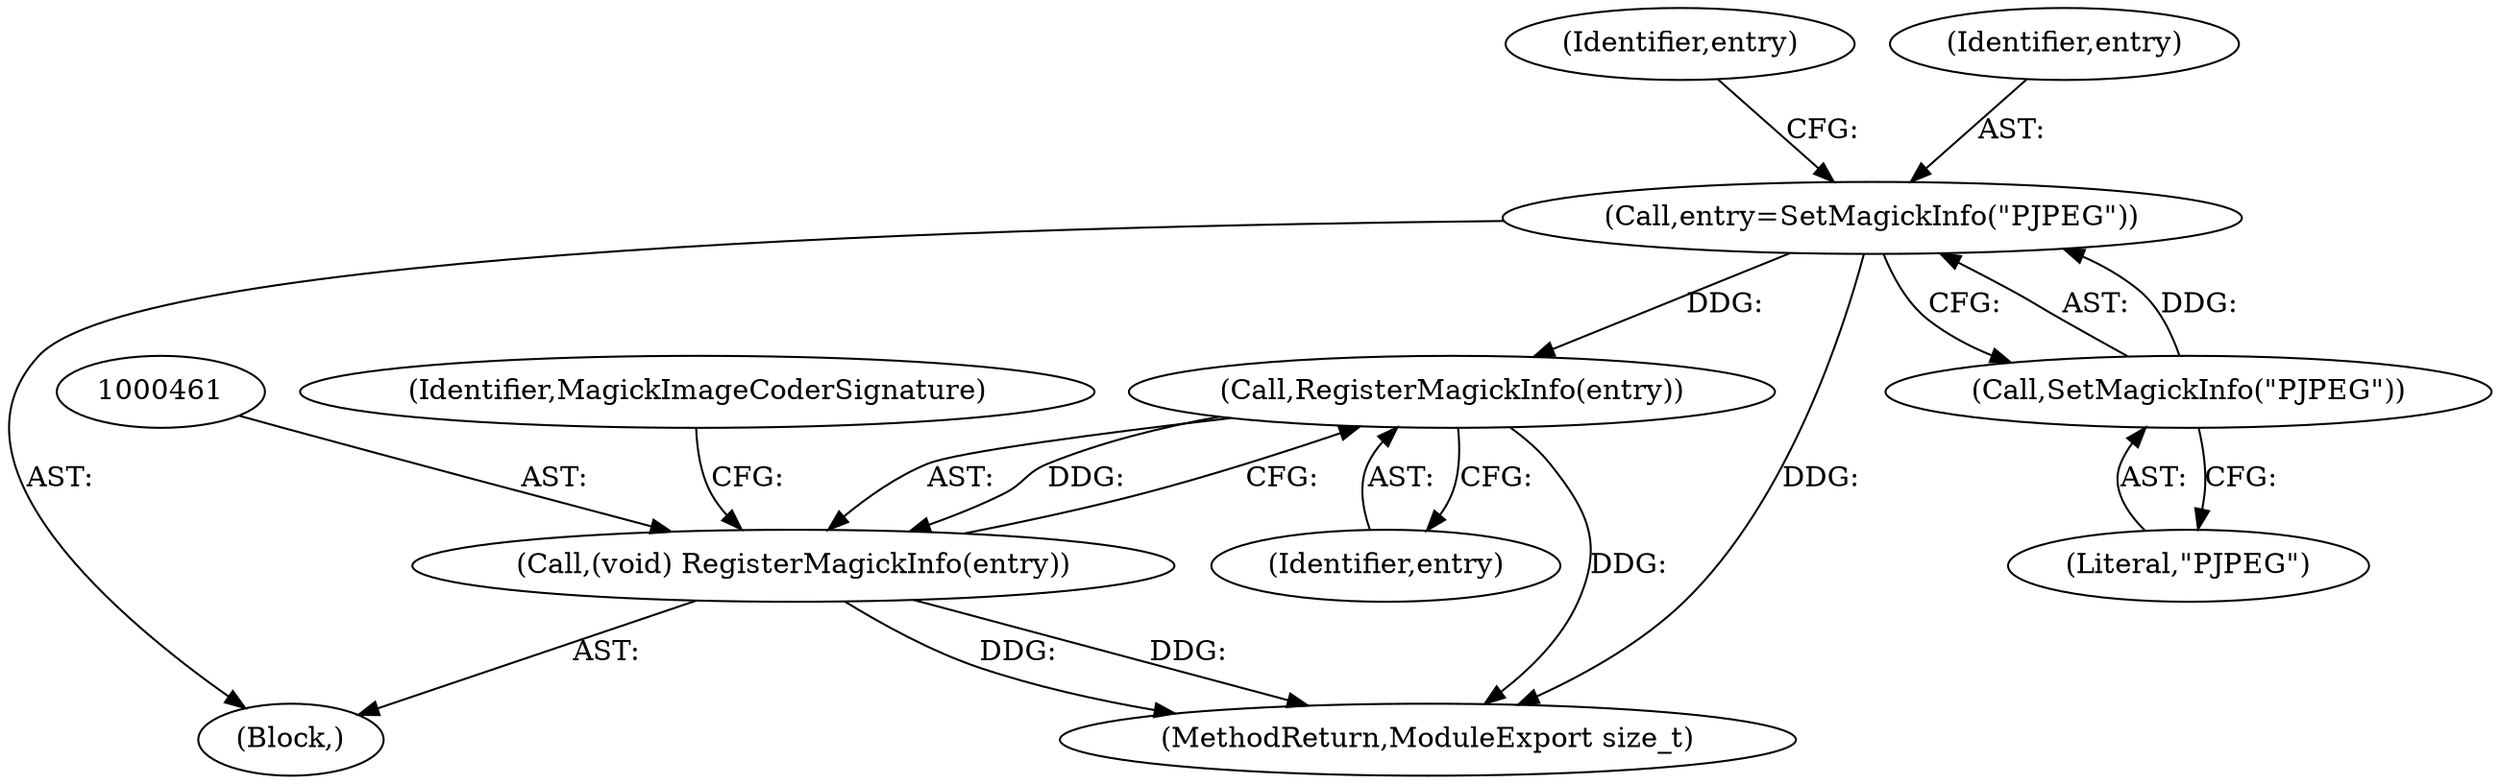 digraph "0_ImageMagick_948356eec65aea91995d4b7cc487d197d2c5f602_0@pointer" {
"1000462" [label="(Call,RegisterMagickInfo(entry))"];
"1000398" [label="(Call,entry=SetMagickInfo(\"PJPEG\"))"];
"1000400" [label="(Call,SetMagickInfo(\"PJPEG\"))"];
"1000460" [label="(Call,(void) RegisterMagickInfo(entry))"];
"1000404" [label="(Identifier,entry)"];
"1000465" [label="(Identifier,MagickImageCoderSignature)"];
"1000399" [label="(Identifier,entry)"];
"1000401" [label="(Literal,\"PJPEG\")"];
"1000400" [label="(Call,SetMagickInfo(\"PJPEG\"))"];
"1000460" [label="(Call,(void) RegisterMagickInfo(entry))"];
"1000398" [label="(Call,entry=SetMagickInfo(\"PJPEG\"))"];
"1000102" [label="(Block,)"];
"1000463" [label="(Identifier,entry)"];
"1000462" [label="(Call,RegisterMagickInfo(entry))"];
"1000466" [label="(MethodReturn,ModuleExport size_t)"];
"1000462" -> "1000460"  [label="AST: "];
"1000462" -> "1000463"  [label="CFG: "];
"1000463" -> "1000462"  [label="AST: "];
"1000460" -> "1000462"  [label="CFG: "];
"1000462" -> "1000466"  [label="DDG: "];
"1000462" -> "1000460"  [label="DDG: "];
"1000398" -> "1000462"  [label="DDG: "];
"1000398" -> "1000102"  [label="AST: "];
"1000398" -> "1000400"  [label="CFG: "];
"1000399" -> "1000398"  [label="AST: "];
"1000400" -> "1000398"  [label="AST: "];
"1000404" -> "1000398"  [label="CFG: "];
"1000398" -> "1000466"  [label="DDG: "];
"1000400" -> "1000398"  [label="DDG: "];
"1000400" -> "1000401"  [label="CFG: "];
"1000401" -> "1000400"  [label="AST: "];
"1000460" -> "1000102"  [label="AST: "];
"1000461" -> "1000460"  [label="AST: "];
"1000465" -> "1000460"  [label="CFG: "];
"1000460" -> "1000466"  [label="DDG: "];
"1000460" -> "1000466"  [label="DDG: "];
}
